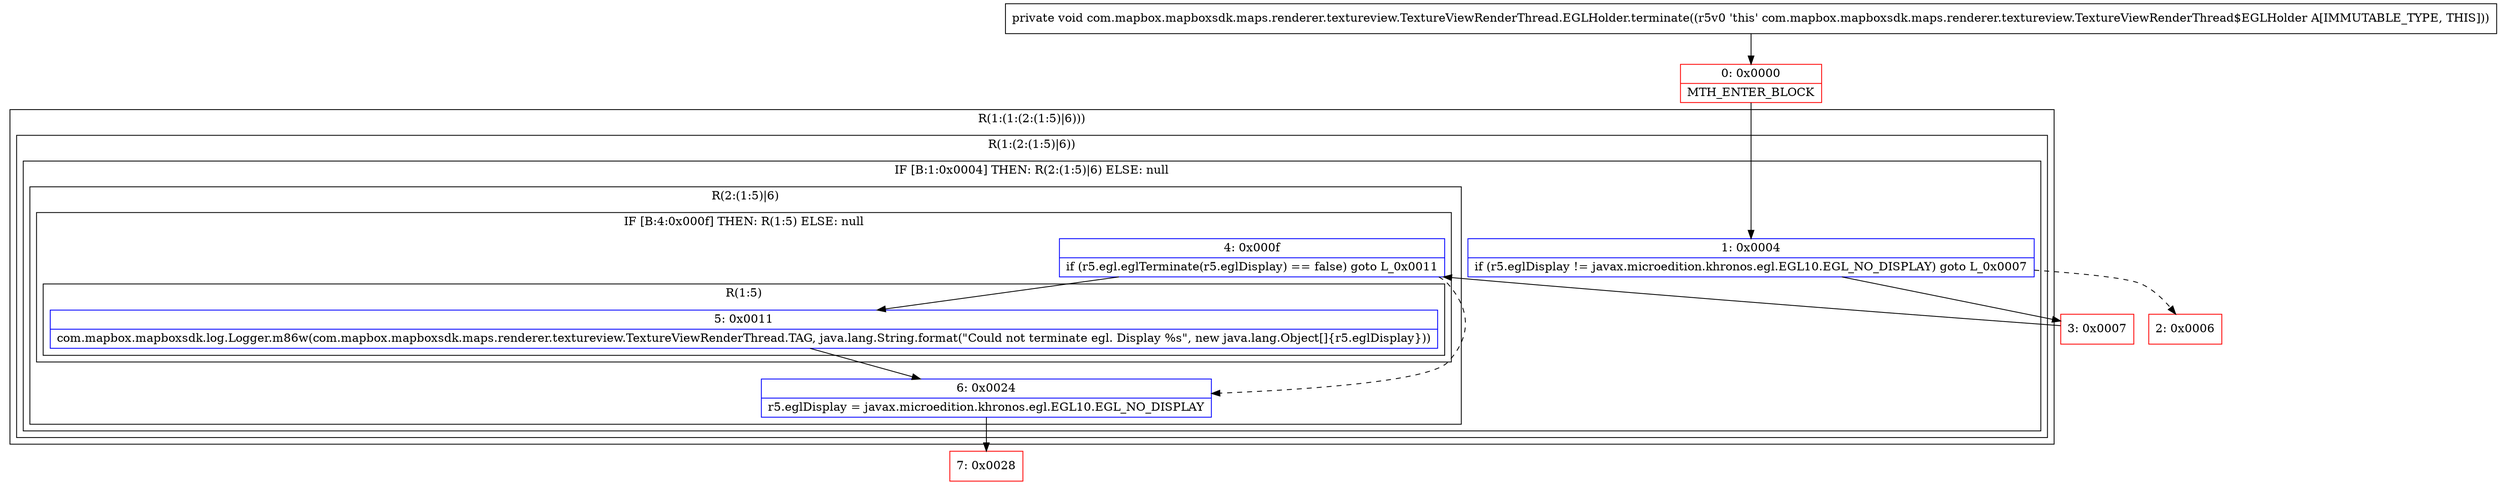 digraph "CFG forcom.mapbox.mapboxsdk.maps.renderer.textureview.TextureViewRenderThread.EGLHolder.terminate()V" {
subgraph cluster_Region_378580363 {
label = "R(1:(1:(2:(1:5)|6)))";
node [shape=record,color=blue];
subgraph cluster_Region_91573151 {
label = "R(1:(2:(1:5)|6))";
node [shape=record,color=blue];
subgraph cluster_IfRegion_1234074137 {
label = "IF [B:1:0x0004] THEN: R(2:(1:5)|6) ELSE: null";
node [shape=record,color=blue];
Node_1 [shape=record,label="{1\:\ 0x0004|if (r5.eglDisplay != javax.microedition.khronos.egl.EGL10.EGL_NO_DISPLAY) goto L_0x0007\l}"];
subgraph cluster_Region_1287142000 {
label = "R(2:(1:5)|6)";
node [shape=record,color=blue];
subgraph cluster_IfRegion_1607940761 {
label = "IF [B:4:0x000f] THEN: R(1:5) ELSE: null";
node [shape=record,color=blue];
Node_4 [shape=record,label="{4\:\ 0x000f|if (r5.egl.eglTerminate(r5.eglDisplay) == false) goto L_0x0011\l}"];
subgraph cluster_Region_1892793167 {
label = "R(1:5)";
node [shape=record,color=blue];
Node_5 [shape=record,label="{5\:\ 0x0011|com.mapbox.mapboxsdk.log.Logger.m86w(com.mapbox.mapboxsdk.maps.renderer.textureview.TextureViewRenderThread.TAG, java.lang.String.format(\"Could not terminate egl. Display %s\", new java.lang.Object[]\{r5.eglDisplay\}))\l}"];
}
}
Node_6 [shape=record,label="{6\:\ 0x0024|r5.eglDisplay = javax.microedition.khronos.egl.EGL10.EGL_NO_DISPLAY\l}"];
}
}
}
}
Node_0 [shape=record,color=red,label="{0\:\ 0x0000|MTH_ENTER_BLOCK\l}"];
Node_2 [shape=record,color=red,label="{2\:\ 0x0006}"];
Node_3 [shape=record,color=red,label="{3\:\ 0x0007}"];
Node_7 [shape=record,color=red,label="{7\:\ 0x0028}"];
MethodNode[shape=record,label="{private void com.mapbox.mapboxsdk.maps.renderer.textureview.TextureViewRenderThread.EGLHolder.terminate((r5v0 'this' com.mapbox.mapboxsdk.maps.renderer.textureview.TextureViewRenderThread$EGLHolder A[IMMUTABLE_TYPE, THIS])) }"];
MethodNode -> Node_0;
Node_1 -> Node_2[style=dashed];
Node_1 -> Node_3;
Node_4 -> Node_5;
Node_4 -> Node_6[style=dashed];
Node_5 -> Node_6;
Node_6 -> Node_7;
Node_0 -> Node_1;
Node_3 -> Node_4;
}

